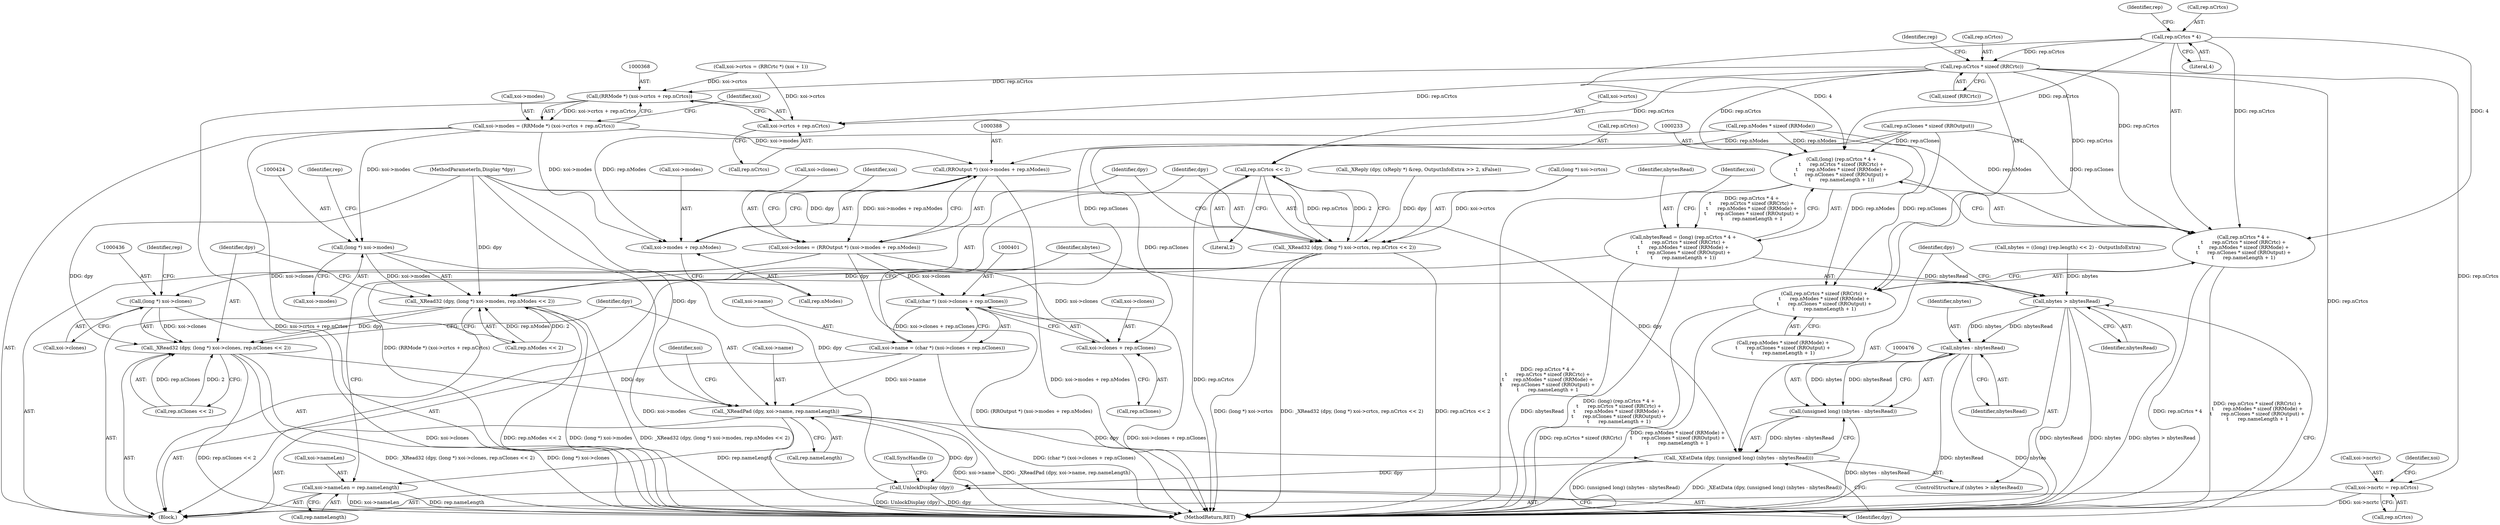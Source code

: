 digraph "0_libXrandr_a0df3e1c7728205e5c7650b2e6dce684139254a6_0@API" {
"1000241" [label="(Call,rep.nCrtcs * sizeof (RRCrtc))"];
"1000235" [label="(Call,rep.nCrtcs * 4)"];
"1000232" [label="(Call,(long) (rep.nCrtcs * 4 +\n\t      rep.nCrtcs * sizeof (RRCrtc) +\n\t      rep.nModes * sizeof (RRMode) +\n\t      rep.nClones * sizeof (RROutput) +\n\t      rep.nameLength + 1))"];
"1000230" [label="(Call,nbytesRead = (long) (rep.nCrtcs * 4 +\n\t      rep.nCrtcs * sizeof (RRCrtc) +\n\t      rep.nModes * sizeof (RRMode) +\n\t      rep.nClones * sizeof (RROutput) +\n\t      rep.nameLength + 1))"];
"1000470" [label="(Call,nbytes > nbytesRead)"];
"1000477" [label="(Call,nbytes - nbytesRead)"];
"1000475" [label="(Call,(unsigned long) (nbytes - nbytesRead))"];
"1000473" [label="(Call,_XEatData (dpy, (unsigned long) (nbytes - nbytesRead)))"];
"1000480" [label="(Call,UnlockDisplay (dpy))"];
"1000234" [label="(Call,rep.nCrtcs * 4 +\n\t      rep.nCrtcs * sizeof (RRCrtc) +\n\t      rep.nModes * sizeof (RRMode) +\n\t      rep.nClones * sizeof (RROutput) +\n\t      rep.nameLength + 1)"];
"1000240" [label="(Call,rep.nCrtcs * sizeof (RRCrtc) +\n\t      rep.nModes * sizeof (RRMode) +\n\t      rep.nClones * sizeof (RROutput) +\n\t      rep.nameLength + 1)"];
"1000333" [label="(Call,xoi->ncrtc = rep.nCrtcs)"];
"1000367" [label="(Call,(RRMode *) (xoi->crtcs + rep.nCrtcs))"];
"1000363" [label="(Call,xoi->modes = (RRMode *) (xoi->crtcs + rep.nCrtcs))"];
"1000387" [label="(Call,(RROutput *) (xoi->modes + rep.nModes))"];
"1000383" [label="(Call,xoi->clones = (RROutput *) (xoi->modes + rep.nModes))"];
"1000400" [label="(Call,(char *) (xoi->clones + rep.nClones))"];
"1000396" [label="(Call,xoi->name = (char *) (xoi->clones + rep.nClones))"];
"1000445" [label="(Call,_XReadPad (dpy, xoi->name, rep.nameLength))"];
"1000462" [label="(Call,xoi->nameLen = rep.nameLength)"];
"1000402" [label="(Call,xoi->clones + rep.nClones)"];
"1000435" [label="(Call,(long *) xoi->clones)"];
"1000433" [label="(Call,_XRead32 (dpy, (long *) xoi->clones, rep.nClones << 2))"];
"1000389" [label="(Call,xoi->modes + rep.nModes)"];
"1000423" [label="(Call,(long *) xoi->modes)"];
"1000421" [label="(Call,_XRead32 (dpy, (long *) xoi->modes, rep.nModes << 2))"];
"1000369" [label="(Call,xoi->crtcs + rep.nCrtcs)"];
"1000416" [label="(Call,rep.nCrtcs << 2)"];
"1000409" [label="(Call,_XRead32 (dpy, (long *) xoi->crtcs, rep.nCrtcs << 2))"];
"1000242" [label="(Call,rep.nCrtcs)"];
"1000243" [label="(Identifier,rep)"];
"1000445" [label="(Call,_XReadPad (dpy, xoi->name, rep.nameLength))"];
"1000462" [label="(Call,xoi->nameLen = rep.nameLength)"];
"1000232" [label="(Call,(long) (rep.nCrtcs * 4 +\n\t      rep.nCrtcs * sizeof (RRCrtc) +\n\t      rep.nModes * sizeof (RRMode) +\n\t      rep.nClones * sizeof (RROutput) +\n\t      rep.nameLength + 1))"];
"1000422" [label="(Identifier,dpy)"];
"1000487" [label="(MethodReturn,RET)"];
"1000373" [label="(Call,rep.nCrtcs)"];
"1000219" [label="(Call,nbytes = ((long) (rep.length) << 2) - OutputInfoExtra)"];
"1000156" [label="(Call,_XReply (dpy, (xReply *) &rep, OutputInfoExtra >> 2, xFalse))"];
"1000479" [label="(Identifier,nbytesRead)"];
"1000390" [label="(Call,xoi->modes)"];
"1000402" [label="(Call,xoi->clones + rep.nClones)"];
"1000240" [label="(Call,rep.nCrtcs * sizeof (RRCrtc) +\n\t      rep.nModes * sizeof (RRMode) +\n\t      rep.nClones * sizeof (RROutput) +\n\t      rep.nameLength + 1)"];
"1000410" [label="(Identifier,dpy)"];
"1000470" [label="(Call,nbytes > nbytesRead)"];
"1000241" [label="(Call,rep.nCrtcs * sizeof (RRCrtc))"];
"1000463" [label="(Call,xoi->nameLen)"];
"1000447" [label="(Call,xoi->name)"];
"1000234" [label="(Call,rep.nCrtcs * 4 +\n\t      rep.nCrtcs * sizeof (RRCrtc) +\n\t      rep.nModes * sizeof (RRMode) +\n\t      rep.nClones * sizeof (RROutput) +\n\t      rep.nameLength + 1)"];
"1000236" [label="(Call,rep.nCrtcs)"];
"1000456" [label="(Identifier,xoi)"];
"1000247" [label="(Call,rep.nModes * sizeof (RRMode) +\n\t      rep.nClones * sizeof (RROutput) +\n\t      rep.nameLength + 1)"];
"1000473" [label="(Call,_XEatData (dpy, (unsigned long) (nbytes - nbytesRead)))"];
"1000334" [label="(Call,xoi->ncrtc)"];
"1000367" [label="(Call,(RRMode *) (xoi->crtcs + rep.nCrtcs))"];
"1000446" [label="(Identifier,dpy)"];
"1000398" [label="(Identifier,xoi)"];
"1000248" [label="(Call,rep.nModes * sizeof (RRMode))"];
"1000340" [label="(Call,xoi->crtcs = (RRCrtc *) (xoi + 1))"];
"1000406" [label="(Call,rep.nClones)"];
"1000477" [label="(Call,nbytes - nbytesRead)"];
"1000245" [label="(Call,sizeof (RRCrtc))"];
"1000433" [label="(Call,_XRead32 (dpy, (long *) xoi->clones, rep.nClones << 2))"];
"1000423" [label="(Call,(long *) xoi->modes)"];
"1000428" [label="(Call,rep.nModes << 2)"];
"1000400" [label="(Call,(char *) (xoi->clones + rep.nClones))"];
"1000383" [label="(Call,xoi->clones = (RROutput *) (xoi->modes + rep.nModes))"];
"1000231" [label="(Identifier,nbytesRead)"];
"1000378" [label="(Identifier,xoi)"];
"1000425" [label="(Call,xoi->modes)"];
"1000482" [label="(Call,SyncHandle ())"];
"1000387" [label="(Call,(RROutput *) (xoi->modes + rep.nModes))"];
"1000250" [label="(Identifier,rep)"];
"1000370" [label="(Call,xoi->crtcs)"];
"1000437" [label="(Call,xoi->clones)"];
"1000475" [label="(Call,(unsigned long) (nbytes - nbytesRead))"];
"1000104" [label="(MethodParameterIn,Display *dpy)"];
"1000474" [label="(Identifier,dpy)"];
"1000480" [label="(Call,UnlockDisplay (dpy))"];
"1000337" [label="(Call,rep.nCrtcs)"];
"1000230" [label="(Call,nbytesRead = (long) (rep.nCrtcs * 4 +\n\t      rep.nCrtcs * sizeof (RRCrtc) +\n\t      rep.nModes * sizeof (RRMode) +\n\t      rep.nClones * sizeof (RROutput) +\n\t      rep.nameLength + 1))"];
"1000393" [label="(Call,rep.nModes)"];
"1000409" [label="(Call,_XRead32 (dpy, (long *) xoi->crtcs, rep.nCrtcs << 2))"];
"1000107" [label="(Block,)"];
"1000421" [label="(Call,_XRead32 (dpy, (long *) xoi->modes, rep.nModes << 2))"];
"1000420" [label="(Literal,2)"];
"1000417" [label="(Call,rep.nCrtcs)"];
"1000403" [label="(Call,xoi->clones)"];
"1000389" [label="(Call,xoi->modes + rep.nModes)"];
"1000384" [label="(Call,xoi->clones)"];
"1000342" [label="(Identifier,xoi)"];
"1000364" [label="(Call,xoi->modes)"];
"1000369" [label="(Call,xoi->crtcs + rep.nCrtcs)"];
"1000481" [label="(Identifier,dpy)"];
"1000267" [label="(Identifier,xoi)"];
"1000411" [label="(Call,(long *) xoi->crtcs)"];
"1000478" [label="(Identifier,nbytes)"];
"1000416" [label="(Call,rep.nCrtcs << 2)"];
"1000466" [label="(Call,rep.nameLength)"];
"1000471" [label="(Identifier,nbytes)"];
"1000396" [label="(Call,xoi->name = (char *) (xoi->clones + rep.nClones))"];
"1000472" [label="(Identifier,nbytesRead)"];
"1000255" [label="(Call,rep.nClones * sizeof (RROutput))"];
"1000235" [label="(Call,rep.nCrtcs * 4)"];
"1000397" [label="(Call,xoi->name)"];
"1000434" [label="(Identifier,dpy)"];
"1000450" [label="(Call,rep.nameLength)"];
"1000430" [label="(Identifier,rep)"];
"1000469" [label="(ControlStructure,if (nbytes > nbytesRead))"];
"1000440" [label="(Call,rep.nClones << 2)"];
"1000333" [label="(Call,xoi->ncrtc = rep.nCrtcs)"];
"1000442" [label="(Identifier,rep)"];
"1000363" [label="(Call,xoi->modes = (RRMode *) (xoi->crtcs + rep.nCrtcs))"];
"1000435" [label="(Call,(long *) xoi->clones)"];
"1000239" [label="(Literal,4)"];
"1000241" -> "1000240"  [label="AST: "];
"1000241" -> "1000245"  [label="CFG: "];
"1000242" -> "1000241"  [label="AST: "];
"1000245" -> "1000241"  [label="AST: "];
"1000250" -> "1000241"  [label="CFG: "];
"1000241" -> "1000487"  [label="DDG: rep.nCrtcs"];
"1000241" -> "1000232"  [label="DDG: rep.nCrtcs"];
"1000241" -> "1000234"  [label="DDG: rep.nCrtcs"];
"1000241" -> "1000240"  [label="DDG: rep.nCrtcs"];
"1000235" -> "1000241"  [label="DDG: rep.nCrtcs"];
"1000241" -> "1000333"  [label="DDG: rep.nCrtcs"];
"1000241" -> "1000367"  [label="DDG: rep.nCrtcs"];
"1000241" -> "1000369"  [label="DDG: rep.nCrtcs"];
"1000241" -> "1000416"  [label="DDG: rep.nCrtcs"];
"1000235" -> "1000234"  [label="AST: "];
"1000235" -> "1000239"  [label="CFG: "];
"1000236" -> "1000235"  [label="AST: "];
"1000239" -> "1000235"  [label="AST: "];
"1000243" -> "1000235"  [label="CFG: "];
"1000235" -> "1000232"  [label="DDG: rep.nCrtcs"];
"1000235" -> "1000232"  [label="DDG: 4"];
"1000235" -> "1000234"  [label="DDG: rep.nCrtcs"];
"1000235" -> "1000234"  [label="DDG: 4"];
"1000232" -> "1000230"  [label="AST: "];
"1000232" -> "1000234"  [label="CFG: "];
"1000233" -> "1000232"  [label="AST: "];
"1000234" -> "1000232"  [label="AST: "];
"1000230" -> "1000232"  [label="CFG: "];
"1000232" -> "1000487"  [label="DDG: rep.nCrtcs * 4 +\n\t      rep.nCrtcs * sizeof (RRCrtc) +\n\t      rep.nModes * sizeof (RRMode) +\n\t      rep.nClones * sizeof (RROutput) +\n\t      rep.nameLength + 1"];
"1000232" -> "1000230"  [label="DDG: rep.nCrtcs * 4 +\n\t      rep.nCrtcs * sizeof (RRCrtc) +\n\t      rep.nModes * sizeof (RRMode) +\n\t      rep.nClones * sizeof (RROutput) +\n\t      rep.nameLength + 1"];
"1000248" -> "1000232"  [label="DDG: rep.nModes"];
"1000255" -> "1000232"  [label="DDG: rep.nClones"];
"1000230" -> "1000107"  [label="AST: "];
"1000231" -> "1000230"  [label="AST: "];
"1000267" -> "1000230"  [label="CFG: "];
"1000230" -> "1000487"  [label="DDG: nbytesRead"];
"1000230" -> "1000487"  [label="DDG: (long) (rep.nCrtcs * 4 +\n\t      rep.nCrtcs * sizeof (RRCrtc) +\n\t      rep.nModes * sizeof (RRMode) +\n\t      rep.nClones * sizeof (RROutput) +\n\t      rep.nameLength + 1)"];
"1000230" -> "1000470"  [label="DDG: nbytesRead"];
"1000470" -> "1000469"  [label="AST: "];
"1000470" -> "1000472"  [label="CFG: "];
"1000471" -> "1000470"  [label="AST: "];
"1000472" -> "1000470"  [label="AST: "];
"1000474" -> "1000470"  [label="CFG: "];
"1000481" -> "1000470"  [label="CFG: "];
"1000470" -> "1000487"  [label="DDG: nbytesRead"];
"1000470" -> "1000487"  [label="DDG: nbytes"];
"1000470" -> "1000487"  [label="DDG: nbytes > nbytesRead"];
"1000219" -> "1000470"  [label="DDG: nbytes"];
"1000470" -> "1000477"  [label="DDG: nbytes"];
"1000470" -> "1000477"  [label="DDG: nbytesRead"];
"1000477" -> "1000475"  [label="AST: "];
"1000477" -> "1000479"  [label="CFG: "];
"1000478" -> "1000477"  [label="AST: "];
"1000479" -> "1000477"  [label="AST: "];
"1000475" -> "1000477"  [label="CFG: "];
"1000477" -> "1000487"  [label="DDG: nbytesRead"];
"1000477" -> "1000487"  [label="DDG: nbytes"];
"1000477" -> "1000475"  [label="DDG: nbytes"];
"1000477" -> "1000475"  [label="DDG: nbytesRead"];
"1000475" -> "1000473"  [label="AST: "];
"1000476" -> "1000475"  [label="AST: "];
"1000473" -> "1000475"  [label="CFG: "];
"1000475" -> "1000487"  [label="DDG: nbytes - nbytesRead"];
"1000475" -> "1000473"  [label="DDG: nbytes - nbytesRead"];
"1000473" -> "1000469"  [label="AST: "];
"1000474" -> "1000473"  [label="AST: "];
"1000481" -> "1000473"  [label="CFG: "];
"1000473" -> "1000487"  [label="DDG: (unsigned long) (nbytes - nbytesRead)"];
"1000473" -> "1000487"  [label="DDG: _XEatData (dpy, (unsigned long) (nbytes - nbytesRead))"];
"1000445" -> "1000473"  [label="DDG: dpy"];
"1000104" -> "1000473"  [label="DDG: dpy"];
"1000473" -> "1000480"  [label="DDG: dpy"];
"1000480" -> "1000107"  [label="AST: "];
"1000480" -> "1000481"  [label="CFG: "];
"1000481" -> "1000480"  [label="AST: "];
"1000482" -> "1000480"  [label="CFG: "];
"1000480" -> "1000487"  [label="DDG: UnlockDisplay (dpy)"];
"1000480" -> "1000487"  [label="DDG: dpy"];
"1000445" -> "1000480"  [label="DDG: dpy"];
"1000104" -> "1000480"  [label="DDG: dpy"];
"1000234" -> "1000240"  [label="CFG: "];
"1000240" -> "1000234"  [label="AST: "];
"1000234" -> "1000487"  [label="DDG: rep.nCrtcs * 4"];
"1000234" -> "1000487"  [label="DDG: rep.nCrtcs * sizeof (RRCrtc) +\n\t      rep.nModes * sizeof (RRMode) +\n\t      rep.nClones * sizeof (RROutput) +\n\t      rep.nameLength + 1"];
"1000248" -> "1000234"  [label="DDG: rep.nModes"];
"1000255" -> "1000234"  [label="DDG: rep.nClones"];
"1000240" -> "1000247"  [label="CFG: "];
"1000247" -> "1000240"  [label="AST: "];
"1000240" -> "1000487"  [label="DDG: rep.nCrtcs * sizeof (RRCrtc)"];
"1000240" -> "1000487"  [label="DDG: rep.nModes * sizeof (RRMode) +\n\t      rep.nClones * sizeof (RROutput) +\n\t      rep.nameLength + 1"];
"1000248" -> "1000240"  [label="DDG: rep.nModes"];
"1000255" -> "1000240"  [label="DDG: rep.nClones"];
"1000333" -> "1000107"  [label="AST: "];
"1000333" -> "1000337"  [label="CFG: "];
"1000334" -> "1000333"  [label="AST: "];
"1000337" -> "1000333"  [label="AST: "];
"1000342" -> "1000333"  [label="CFG: "];
"1000333" -> "1000487"  [label="DDG: xoi->ncrtc"];
"1000367" -> "1000363"  [label="AST: "];
"1000367" -> "1000369"  [label="CFG: "];
"1000368" -> "1000367"  [label="AST: "];
"1000369" -> "1000367"  [label="AST: "];
"1000363" -> "1000367"  [label="CFG: "];
"1000367" -> "1000487"  [label="DDG: xoi->crtcs + rep.nCrtcs"];
"1000367" -> "1000363"  [label="DDG: xoi->crtcs + rep.nCrtcs"];
"1000340" -> "1000367"  [label="DDG: xoi->crtcs"];
"1000363" -> "1000107"  [label="AST: "];
"1000364" -> "1000363"  [label="AST: "];
"1000378" -> "1000363"  [label="CFG: "];
"1000363" -> "1000487"  [label="DDG: (RRMode *) (xoi->crtcs + rep.nCrtcs)"];
"1000363" -> "1000387"  [label="DDG: xoi->modes"];
"1000363" -> "1000389"  [label="DDG: xoi->modes"];
"1000363" -> "1000423"  [label="DDG: xoi->modes"];
"1000387" -> "1000383"  [label="AST: "];
"1000387" -> "1000389"  [label="CFG: "];
"1000388" -> "1000387"  [label="AST: "];
"1000389" -> "1000387"  [label="AST: "];
"1000383" -> "1000387"  [label="CFG: "];
"1000387" -> "1000487"  [label="DDG: xoi->modes + rep.nModes"];
"1000387" -> "1000383"  [label="DDG: xoi->modes + rep.nModes"];
"1000248" -> "1000387"  [label="DDG: rep.nModes"];
"1000383" -> "1000107"  [label="AST: "];
"1000384" -> "1000383"  [label="AST: "];
"1000398" -> "1000383"  [label="CFG: "];
"1000383" -> "1000487"  [label="DDG: (RROutput *) (xoi->modes + rep.nModes)"];
"1000383" -> "1000400"  [label="DDG: xoi->clones"];
"1000383" -> "1000402"  [label="DDG: xoi->clones"];
"1000383" -> "1000435"  [label="DDG: xoi->clones"];
"1000400" -> "1000396"  [label="AST: "];
"1000400" -> "1000402"  [label="CFG: "];
"1000401" -> "1000400"  [label="AST: "];
"1000402" -> "1000400"  [label="AST: "];
"1000396" -> "1000400"  [label="CFG: "];
"1000400" -> "1000487"  [label="DDG: xoi->clones + rep.nClones"];
"1000400" -> "1000396"  [label="DDG: xoi->clones + rep.nClones"];
"1000255" -> "1000400"  [label="DDG: rep.nClones"];
"1000396" -> "1000107"  [label="AST: "];
"1000397" -> "1000396"  [label="AST: "];
"1000410" -> "1000396"  [label="CFG: "];
"1000396" -> "1000487"  [label="DDG: (char *) (xoi->clones + rep.nClones)"];
"1000396" -> "1000445"  [label="DDG: xoi->name"];
"1000445" -> "1000107"  [label="AST: "];
"1000445" -> "1000450"  [label="CFG: "];
"1000446" -> "1000445"  [label="AST: "];
"1000447" -> "1000445"  [label="AST: "];
"1000450" -> "1000445"  [label="AST: "];
"1000456" -> "1000445"  [label="CFG: "];
"1000445" -> "1000487"  [label="DDG: xoi->name"];
"1000445" -> "1000487"  [label="DDG: _XReadPad (dpy, xoi->name, rep.nameLength)"];
"1000433" -> "1000445"  [label="DDG: dpy"];
"1000104" -> "1000445"  [label="DDG: dpy"];
"1000445" -> "1000462"  [label="DDG: rep.nameLength"];
"1000462" -> "1000107"  [label="AST: "];
"1000462" -> "1000466"  [label="CFG: "];
"1000463" -> "1000462"  [label="AST: "];
"1000466" -> "1000462"  [label="AST: "];
"1000471" -> "1000462"  [label="CFG: "];
"1000462" -> "1000487"  [label="DDG: xoi->nameLen"];
"1000462" -> "1000487"  [label="DDG: rep.nameLength"];
"1000402" -> "1000406"  [label="CFG: "];
"1000403" -> "1000402"  [label="AST: "];
"1000406" -> "1000402"  [label="AST: "];
"1000255" -> "1000402"  [label="DDG: rep.nClones"];
"1000435" -> "1000433"  [label="AST: "];
"1000435" -> "1000437"  [label="CFG: "];
"1000436" -> "1000435"  [label="AST: "];
"1000437" -> "1000435"  [label="AST: "];
"1000442" -> "1000435"  [label="CFG: "];
"1000435" -> "1000487"  [label="DDG: xoi->clones"];
"1000435" -> "1000433"  [label="DDG: xoi->clones"];
"1000433" -> "1000107"  [label="AST: "];
"1000433" -> "1000440"  [label="CFG: "];
"1000434" -> "1000433"  [label="AST: "];
"1000440" -> "1000433"  [label="AST: "];
"1000446" -> "1000433"  [label="CFG: "];
"1000433" -> "1000487"  [label="DDG: rep.nClones << 2"];
"1000433" -> "1000487"  [label="DDG: _XRead32 (dpy, (long *) xoi->clones, rep.nClones << 2)"];
"1000433" -> "1000487"  [label="DDG: (long *) xoi->clones"];
"1000421" -> "1000433"  [label="DDG: dpy"];
"1000104" -> "1000433"  [label="DDG: dpy"];
"1000440" -> "1000433"  [label="DDG: rep.nClones"];
"1000440" -> "1000433"  [label="DDG: 2"];
"1000389" -> "1000393"  [label="CFG: "];
"1000390" -> "1000389"  [label="AST: "];
"1000393" -> "1000389"  [label="AST: "];
"1000248" -> "1000389"  [label="DDG: rep.nModes"];
"1000423" -> "1000421"  [label="AST: "];
"1000423" -> "1000425"  [label="CFG: "];
"1000424" -> "1000423"  [label="AST: "];
"1000425" -> "1000423"  [label="AST: "];
"1000430" -> "1000423"  [label="CFG: "];
"1000423" -> "1000487"  [label="DDG: xoi->modes"];
"1000423" -> "1000421"  [label="DDG: xoi->modes"];
"1000421" -> "1000107"  [label="AST: "];
"1000421" -> "1000428"  [label="CFG: "];
"1000422" -> "1000421"  [label="AST: "];
"1000428" -> "1000421"  [label="AST: "];
"1000434" -> "1000421"  [label="CFG: "];
"1000421" -> "1000487"  [label="DDG: rep.nModes << 2"];
"1000421" -> "1000487"  [label="DDG: (long *) xoi->modes"];
"1000421" -> "1000487"  [label="DDG: _XRead32 (dpy, (long *) xoi->modes, rep.nModes << 2)"];
"1000409" -> "1000421"  [label="DDG: dpy"];
"1000104" -> "1000421"  [label="DDG: dpy"];
"1000428" -> "1000421"  [label="DDG: rep.nModes"];
"1000428" -> "1000421"  [label="DDG: 2"];
"1000369" -> "1000373"  [label="CFG: "];
"1000370" -> "1000369"  [label="AST: "];
"1000373" -> "1000369"  [label="AST: "];
"1000340" -> "1000369"  [label="DDG: xoi->crtcs"];
"1000416" -> "1000409"  [label="AST: "];
"1000416" -> "1000420"  [label="CFG: "];
"1000417" -> "1000416"  [label="AST: "];
"1000420" -> "1000416"  [label="AST: "];
"1000409" -> "1000416"  [label="CFG: "];
"1000416" -> "1000487"  [label="DDG: rep.nCrtcs"];
"1000416" -> "1000409"  [label="DDG: rep.nCrtcs"];
"1000416" -> "1000409"  [label="DDG: 2"];
"1000409" -> "1000107"  [label="AST: "];
"1000410" -> "1000409"  [label="AST: "];
"1000411" -> "1000409"  [label="AST: "];
"1000422" -> "1000409"  [label="CFG: "];
"1000409" -> "1000487"  [label="DDG: (long *) xoi->crtcs"];
"1000409" -> "1000487"  [label="DDG: _XRead32 (dpy, (long *) xoi->crtcs, rep.nCrtcs << 2)"];
"1000409" -> "1000487"  [label="DDG: rep.nCrtcs << 2"];
"1000156" -> "1000409"  [label="DDG: dpy"];
"1000104" -> "1000409"  [label="DDG: dpy"];
"1000411" -> "1000409"  [label="DDG: xoi->crtcs"];
}
